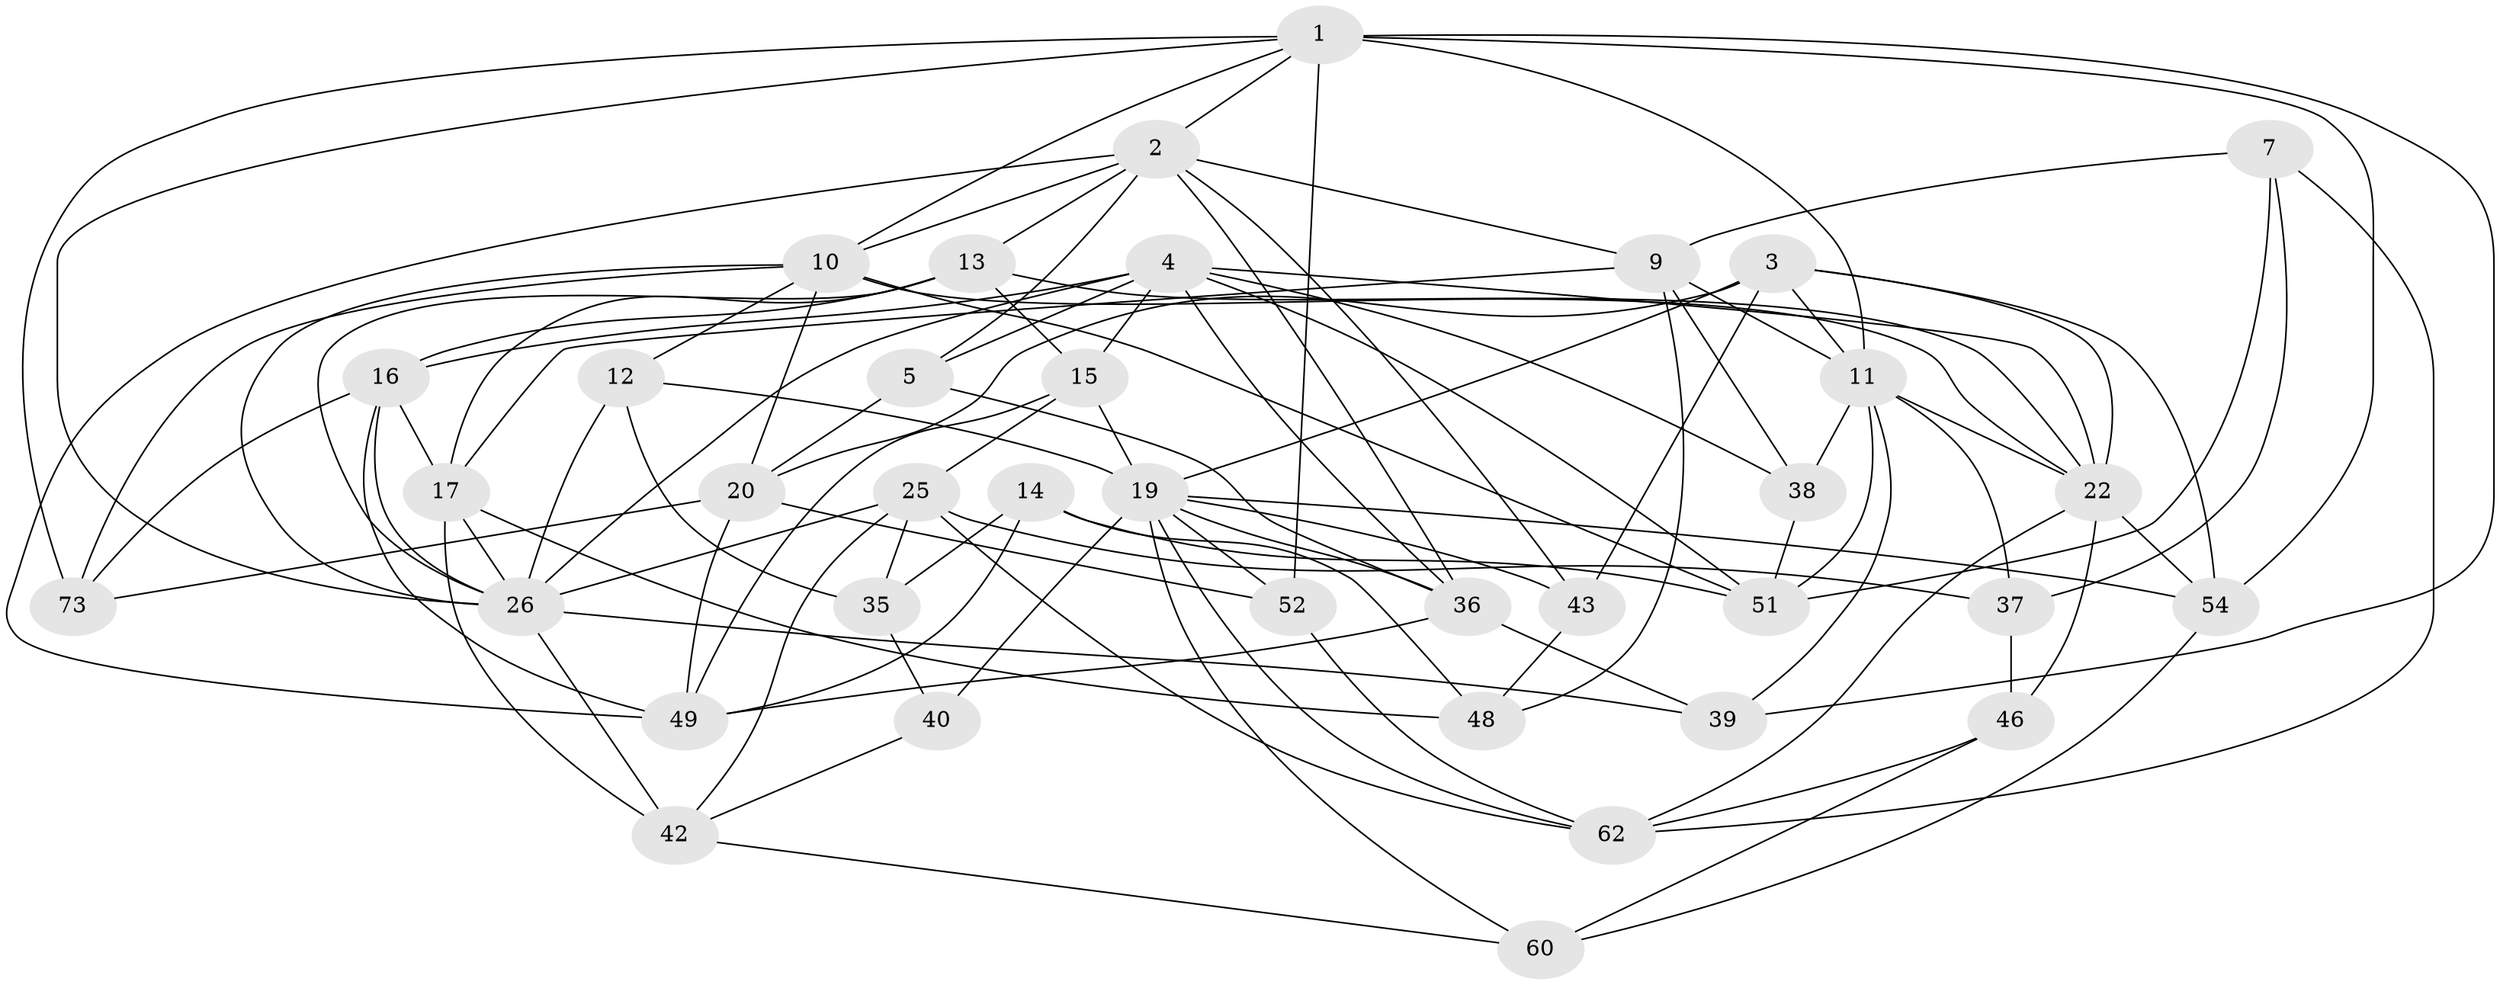 // original degree distribution, {4: 1.0}
// Generated by graph-tools (version 1.1) at 2025/16/03/09/25 04:16:20]
// undirected, 37 vertices, 104 edges
graph export_dot {
graph [start="1"]
  node [color=gray90,style=filled];
  1 [super="+8"];
  2 [super="+29+27"];
  3 [super="+64"];
  4 [super="+6+18"];
  5;
  7;
  9 [super="+21"];
  10 [super="+50"];
  11 [super="+53+65"];
  12;
  13 [super="+24"];
  14;
  15 [super="+44"];
  16 [super="+74"];
  17 [super="+41"];
  19 [super="+32"];
  20 [super="+58"];
  22 [super="+34+33"];
  25 [super="+67"];
  26 [super="+31+66+28"];
  35;
  36 [super="+71"];
  37;
  38;
  39;
  40;
  42 [super="+57"];
  43;
  46;
  48;
  49 [super="+59"];
  51 [super="+55"];
  52;
  54 [super="+72"];
  60;
  62 [super="+70"];
  73;
  1 -- 52;
  1 -- 73;
  1 -- 2;
  1 -- 54 [weight=2];
  1 -- 39;
  1 -- 10;
  1 -- 11;
  1 -- 26 [weight=2];
  2 -- 43;
  2 -- 49;
  2 -- 9;
  2 -- 5;
  2 -- 13;
  2 -- 36;
  2 -- 10;
  3 -- 43;
  3 -- 11;
  3 -- 22;
  3 -- 54;
  3 -- 19;
  3 -- 20;
  4 -- 5;
  4 -- 15;
  4 -- 16;
  4 -- 51;
  4 -- 38;
  4 -- 36;
  4 -- 26;
  4 -- 22;
  5 -- 36;
  5 -- 20;
  7 -- 37;
  7 -- 51;
  7 -- 9;
  7 -- 62;
  9 -- 48;
  9 -- 38;
  9 -- 11;
  9 -- 17;
  10 -- 12;
  10 -- 20;
  10 -- 22;
  10 -- 73;
  10 -- 51;
  10 -- 26;
  11 -- 37;
  11 -- 38;
  11 -- 39;
  11 -- 51;
  11 -- 22;
  12 -- 35;
  12 -- 26;
  12 -- 19;
  13 -- 26;
  13 -- 16;
  13 -- 17;
  13 -- 22;
  13 -- 15;
  14 -- 35;
  14 -- 48;
  14 -- 49;
  14 -- 51;
  15 -- 25;
  15 -- 19 [weight=2];
  15 -- 49;
  16 -- 17;
  16 -- 73;
  16 -- 26;
  16 -- 49;
  17 -- 48;
  17 -- 42;
  17 -- 26;
  19 -- 60;
  19 -- 40 [weight=2];
  19 -- 62;
  19 -- 36;
  19 -- 43;
  19 -- 52;
  19 -- 54;
  20 -- 49;
  20 -- 73;
  20 -- 52;
  22 -- 46;
  22 -- 62;
  22 -- 54;
  25 -- 42;
  25 -- 62;
  25 -- 26;
  25 -- 35;
  25 -- 37;
  26 -- 42 [weight=2];
  26 -- 39;
  35 -- 40;
  36 -- 39;
  36 -- 49;
  37 -- 46;
  38 -- 51;
  40 -- 42;
  42 -- 60;
  43 -- 48;
  46 -- 60;
  46 -- 62;
  52 -- 62;
  54 -- 60;
}
